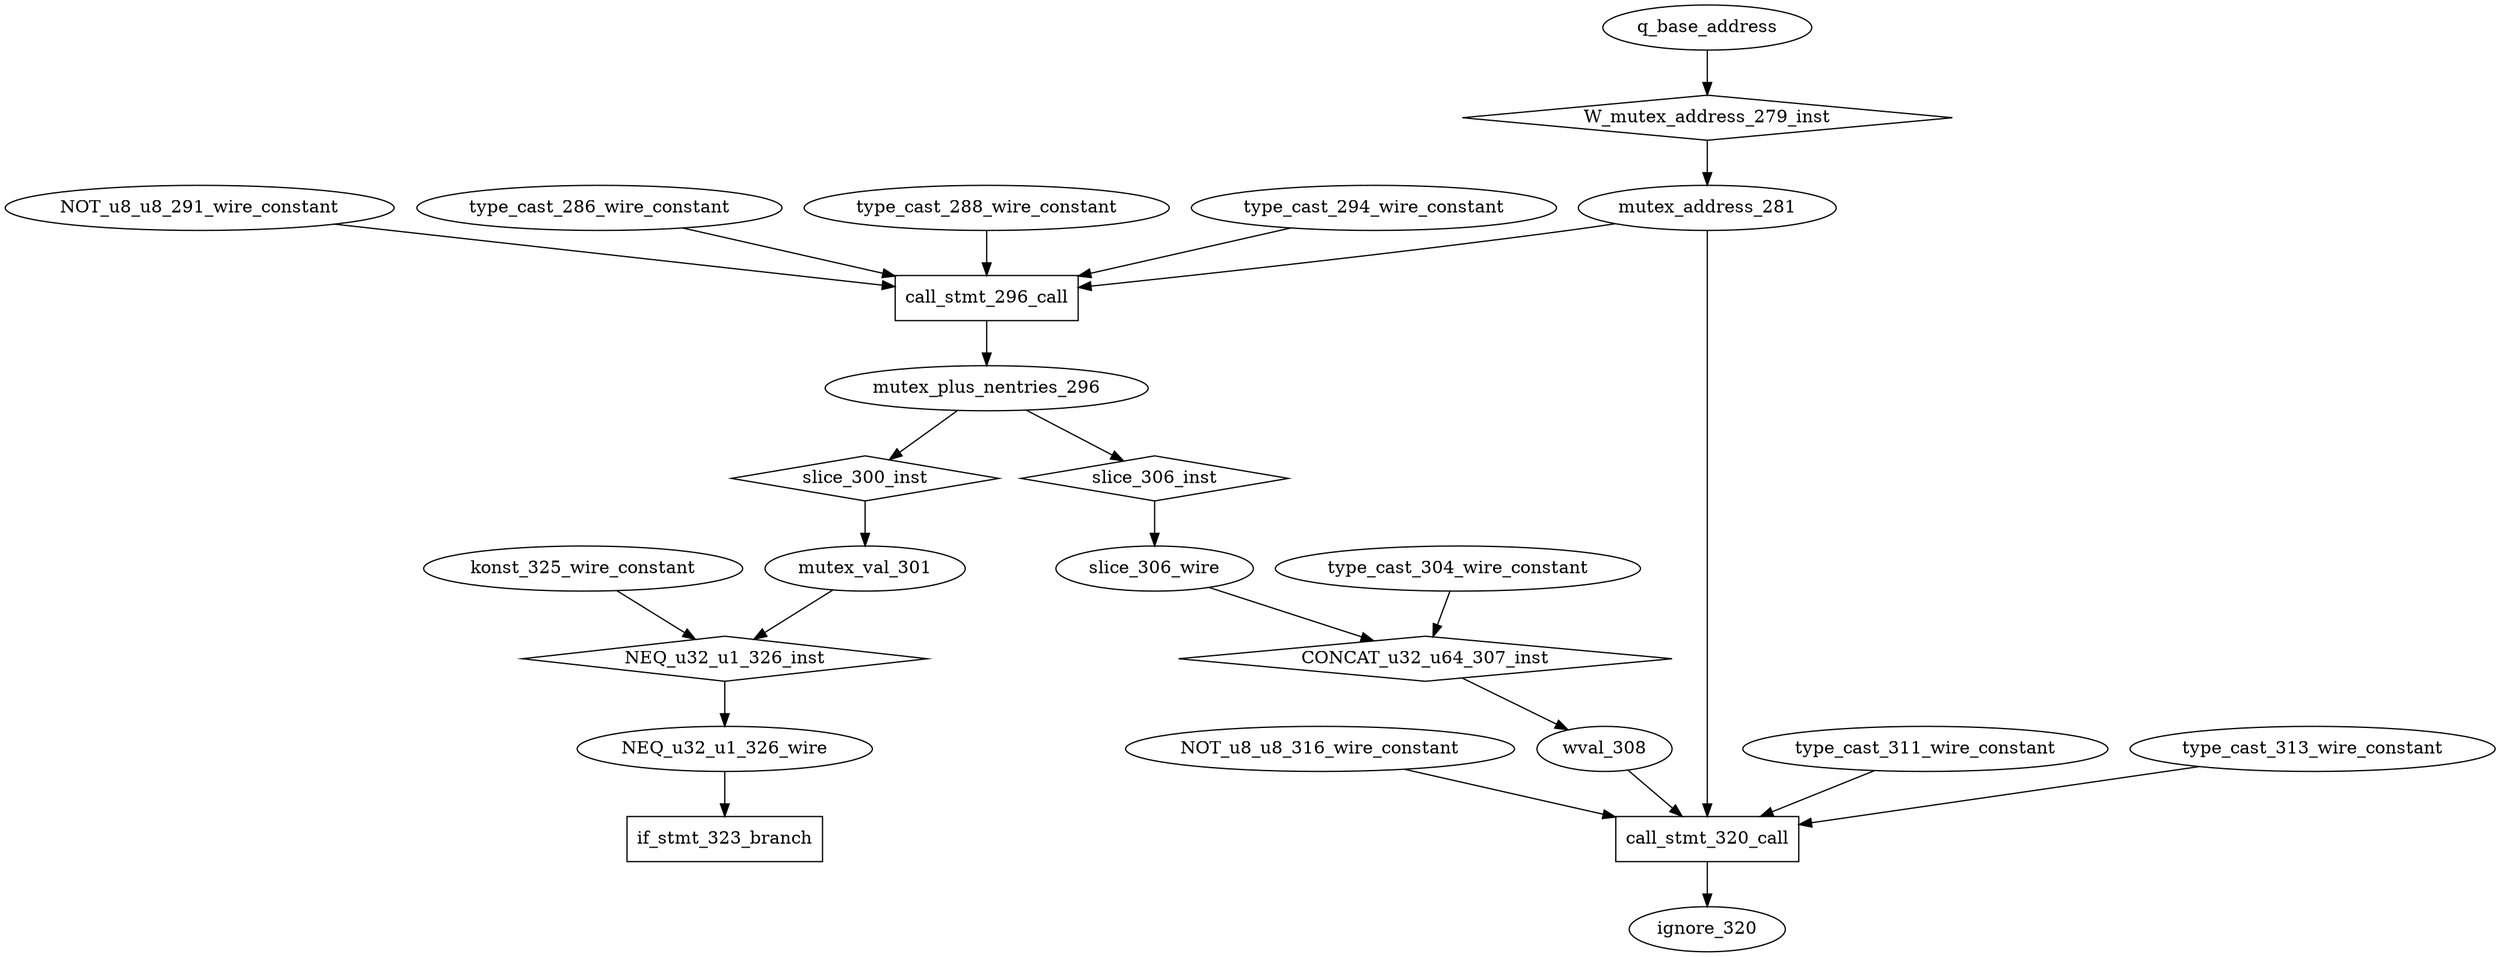 digraph data_path {
  NEQ_u32_u1_326_wire [shape=ellipse];
  NOT_u8_u8_291_wire_constant [shape=ellipse];
  NOT_u8_u8_316_wire_constant [shape=ellipse];
  ignore_320 [shape=ellipse];
  konst_325_wire_constant [shape=ellipse];
  mutex_address_281 [shape=ellipse];
  mutex_plus_nentries_296 [shape=ellipse];
  mutex_val_301 [shape=ellipse];
  slice_306_wire [shape=ellipse];
  type_cast_286_wire_constant [shape=ellipse];
  type_cast_288_wire_constant [shape=ellipse];
  type_cast_294_wire_constant [shape=ellipse];
  type_cast_304_wire_constant [shape=ellipse];
  type_cast_311_wire_constant [shape=ellipse];
  type_cast_313_wire_constant [shape=ellipse];
  wval_308 [shape=ellipse];
  CONCAT_u32_u64_307_inst [shape=diamond];
type_cast_304_wire_constant  -> CONCAT_u32_u64_307_inst;
slice_306_wire  -> CONCAT_u32_u64_307_inst;
CONCAT_u32_u64_307_inst -> wval_308;
  NEQ_u32_u1_326_inst [shape=diamond];
mutex_val_301  -> NEQ_u32_u1_326_inst;
konst_325_wire_constant  -> NEQ_u32_u1_326_inst;
NEQ_u32_u1_326_inst -> NEQ_u32_u1_326_wire;
  W_mutex_address_279_inst [shape=diamond];
q_base_address  -> W_mutex_address_279_inst;
W_mutex_address_279_inst -> mutex_address_281;
  call_stmt_296_call [shape=rectangle];
type_cast_286_wire_constant  -> call_stmt_296_call;
type_cast_288_wire_constant  -> call_stmt_296_call;
NOT_u8_u8_291_wire_constant  -> call_stmt_296_call;
mutex_address_281  -> call_stmt_296_call;
type_cast_294_wire_constant  -> call_stmt_296_call;
call_stmt_296_call -> mutex_plus_nentries_296;
  call_stmt_320_call [shape=rectangle];
type_cast_311_wire_constant  -> call_stmt_320_call;
type_cast_313_wire_constant  -> call_stmt_320_call;
NOT_u8_u8_316_wire_constant  -> call_stmt_320_call;
mutex_address_281  -> call_stmt_320_call;
wval_308  -> call_stmt_320_call;
call_stmt_320_call -> ignore_320;
  if_stmt_323_branch [shape=rectangle];
NEQ_u32_u1_326_wire  -> if_stmt_323_branch;
  slice_300_inst [shape=diamond];
mutex_plus_nentries_296  -> slice_300_inst;
slice_300_inst -> mutex_val_301;
  slice_306_inst [shape=diamond];
mutex_plus_nentries_296  -> slice_306_inst;
slice_306_inst -> slice_306_wire;
}
